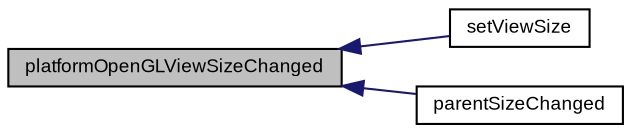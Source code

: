 digraph "platformOpenGLViewSizeChanged"
{
  bgcolor="transparent";
  edge [fontname="Arial",fontsize="9",labelfontname="Arial",labelfontsize="9"];
  node [fontname="Arial",fontsize="9",shape=record];
  rankdir="LR";
  Node1 [label="platformOpenGLViewSizeChanged",height=0.2,width=0.4,color="black", fillcolor="grey75", style="filled" fontcolor="black"];
  Node1 -> Node2 [dir="back",color="midnightblue",fontsize="9",style="solid",fontname="Arial"];
  Node2 [label="setViewSize",height=0.2,width=0.4,color="black",URL="$class_v_s_t_g_u_i_1_1_c_open_g_l_view.html#ada1ffb857aa147620f2d01522b37569d",tooltip="set views size "];
  Node1 -> Node3 [dir="back",color="midnightblue",fontsize="9",style="solid",fontname="Arial"];
  Node3 [label="parentSizeChanged",height=0.2,width=0.4,color="black",URL="$class_v_s_t_g_u_i_1_1_c_open_g_l_view.html#a2c74a100fe4ecff75d76053f446fd5bb",tooltip="notification that one of the views parent has changed its size "];
}
